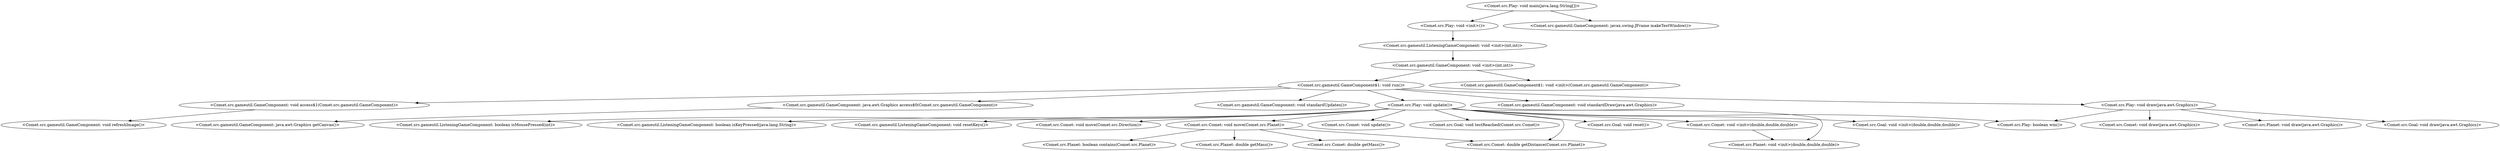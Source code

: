 digraph "Comet" {
    "<Comet.src.Play: void main(java.lang.String[])>"
    "<Comet.src.Play: void <init>()>"
    "<Comet.src.Play: void main(java.lang.String[])>"->"<Comet.src.Play: void <init>()>";
    "<Comet.src.gameutil.GameComponent: javax.swing.JFrame makeTestWindow()>"
    "<Comet.src.Play: void main(java.lang.String[])>"->"<Comet.src.gameutil.GameComponent: javax.swing.JFrame makeTestWindow()>";
    "<Comet.src.gameutil.ListeningGameComponent: void <init>(int,int)>"
    "<Comet.src.Play: void <init>()>"->"<Comet.src.gameutil.ListeningGameComponent: void <init>(int,int)>";
    "<Comet.src.gameutil.GameComponent$1: void run()>"
    "<Comet.src.gameutil.GameComponent: void access$1(Comet.src.gameutil.GameComponent)>"
    "<Comet.src.gameutil.GameComponent$1: void run()>"->"<Comet.src.gameutil.GameComponent: void access$1(Comet.src.gameutil.GameComponent)>";
    "<Comet.src.gameutil.GameComponent: java.awt.Graphics access$0(Comet.src.gameutil.GameComponent)>"
    "<Comet.src.gameutil.GameComponent$1: void run()>"->"<Comet.src.gameutil.GameComponent: java.awt.Graphics access$0(Comet.src.gameutil.GameComponent)>";
    "<Comet.src.gameutil.GameComponent: void <init>(int,int)>"
    "<Comet.src.gameutil.ListeningGameComponent: void <init>(int,int)>"->"<Comet.src.gameutil.GameComponent: void <init>(int,int)>";
    "<Comet.src.gameutil.GameComponent: void standardUpdates()>"
    "<Comet.src.gameutil.GameComponent$1: void run()>"->"<Comet.src.gameutil.GameComponent: void standardUpdates()>";
    "<Comet.src.Play: void update()>"
    "<Comet.src.gameutil.GameComponent$1: void run()>"->"<Comet.src.Play: void update()>";
    "<Comet.src.gameutil.GameComponent: void standardDraw(java.awt.Graphics)>"
    "<Comet.src.gameutil.GameComponent$1: void run()>"->"<Comet.src.gameutil.GameComponent: void standardDraw(java.awt.Graphics)>";
    "<Comet.src.Play: void draw(java.awt.Graphics)>"
    "<Comet.src.gameutil.GameComponent$1: void run()>"->"<Comet.src.Play: void draw(java.awt.Graphics)>";
    "<Comet.src.gameutil.GameComponent: void refreshImage()>"
    "<Comet.src.gameutil.GameComponent: void access$1(Comet.src.gameutil.GameComponent)>"->"<Comet.src.gameutil.GameComponent: void refreshImage()>";
    "<Comet.src.gameutil.GameComponent: java.awt.Graphics getCanvas()>"
    "<Comet.src.gameutil.GameComponent: java.awt.Graphics access$0(Comet.src.gameutil.GameComponent)>"->"<Comet.src.gameutil.GameComponent: java.awt.Graphics getCanvas()>";
    "<Comet.src.gameutil.GameComponent$1: void <init>(Comet.src.gameutil.GameComponent)>"
    "<Comet.src.gameutil.GameComponent: void <init>(int,int)>"->"<Comet.src.gameutil.GameComponent$1: void <init>(Comet.src.gameutil.GameComponent)>";
    "<Comet.src.gameutil.GameComponent: void <init>(int,int)>"->"<Comet.src.gameutil.GameComponent$1: void run()>";
    "<Comet.src.gameutil.ListeningGameComponent: boolean isMousePressed(int)>"
    "<Comet.src.Play: void update()>"->"<Comet.src.gameutil.ListeningGameComponent: boolean isMousePressed(int)>";
    "<Comet.src.gameutil.ListeningGameComponent: boolean isKeyPressed(java.lang.String)>"
    "<Comet.src.Play: void update()>"->"<Comet.src.gameutil.ListeningGameComponent: boolean isKeyPressed(java.lang.String)>";
    "<Comet.src.Play: boolean win()>"
    "<Comet.src.Play: void update()>"->"<Comet.src.Play: boolean win()>";
    "<Comet.src.gameutil.ListeningGameComponent: void resetKeys()>"
    "<Comet.src.Play: void update()>"->"<Comet.src.gameutil.ListeningGameComponent: void resetKeys()>";
    "<Comet.src.Comet: void move(Comet.src.Direction)>"
    "<Comet.src.Play: void update()>"->"<Comet.src.Comet: void move(Comet.src.Direction)>";
    "<Comet.src.Comet: void move(Comet.src.Planet)>"
    "<Comet.src.Play: void update()>"->"<Comet.src.Comet: void move(Comet.src.Planet)>";
    "<Comet.src.Comet: void update()>"
    "<Comet.src.Play: void update()>"->"<Comet.src.Comet: void update()>";
    "<Comet.src.Goal: void testReached(Comet.src.Comet)>"
    "<Comet.src.Play: void update()>"->"<Comet.src.Goal: void testReached(Comet.src.Comet)>";
    "<Comet.src.Comet: double getDistance(Comet.src.Planet)>"
    "<Comet.src.Play: void update()>"->"<Comet.src.Comet: double getDistance(Comet.src.Planet)>";
    "<Comet.src.Goal: void reset()>"
    "<Comet.src.Play: void update()>"->"<Comet.src.Goal: void reset()>";
    "<Comet.src.Comet: void <init>(double,double,double)>"
    "<Comet.src.Play: void update()>"->"<Comet.src.Comet: void <init>(double,double,double)>";
    "<Comet.src.Planet: void <init>(double,double,double)>"
    "<Comet.src.Play: void update()>"->"<Comet.src.Planet: void <init>(double,double,double)>";
    "<Comet.src.Goal: void <init>(double,double,double)>"
    "<Comet.src.Play: void update()>"->"<Comet.src.Goal: void <init>(double,double,double)>";
    "<Comet.src.Comet: void draw(java.awt.Graphics)>"
    "<Comet.src.Play: void draw(java.awt.Graphics)>"->"<Comet.src.Comet: void draw(java.awt.Graphics)>";
    "<Comet.src.Planet: void draw(java.awt.Graphics)>"
    "<Comet.src.Play: void draw(java.awt.Graphics)>"->"<Comet.src.Planet: void draw(java.awt.Graphics)>";
    "<Comet.src.Goal: void draw(java.awt.Graphics)>"
    "<Comet.src.Play: void draw(java.awt.Graphics)>"->"<Comet.src.Goal: void draw(java.awt.Graphics)>";
    "<Comet.src.Play: void draw(java.awt.Graphics)>"->"<Comet.src.Play: boolean win()>";
    "<Comet.src.Planet: boolean contains(Comet.src.Planet)>"
    "<Comet.src.Comet: void move(Comet.src.Planet)>"->"<Comet.src.Planet: boolean contains(Comet.src.Planet)>";
    "<Comet.src.Comet: void move(Comet.src.Planet)>"->"<Comet.src.Comet: double getDistance(Comet.src.Planet)>";
    "<Comet.src.Planet: double getMass()>"
    "<Comet.src.Comet: void move(Comet.src.Planet)>"->"<Comet.src.Planet: double getMass()>";
    "<Comet.src.Comet: double getMass()>"
    "<Comet.src.Comet: void move(Comet.src.Planet)>"->"<Comet.src.Comet: double getMass()>";
    "<Comet.src.Comet: void <init>(double,double,double)>"->"<Comet.src.Planet: void <init>(double,double,double)>";
}
